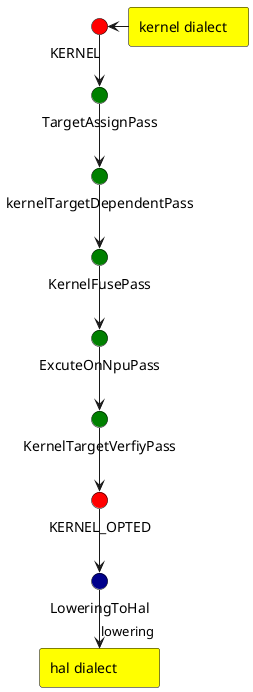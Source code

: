 @startuml
!define RECTANGLE class

skinparam stereotypeDisplay none

hide stereotype
skinparam minClassWidth 100
skinparam nodesep 20
skinparam ranksep 5
'skinparam packageStyle rectangle
'skinparam linetype ortho
'skinparam arrowThickness 1


skinparam rectangle {
    BackgroundColor White
    BorderColor Black
}

skinparam rectangle<<dialect>> {
    BackgroundColor Yellow
    BorderColor Black
    FontColor Black
}

skinparam interface<<compilephase>> {
    BackgroundColor Red
    BorderColor Black
    FontColor Black
}

skinparam interface<<pass>> {
    BackgroundColor Green
    BorderColor Black
    FontColor Black
}

skinparam interface<<conversion>> {
    BackgroundColor DarkBlue
    BorderColor Black
    FontColor Black
}

rectangle "kernel dialect" as kernel <<dialect>>
rectangle "hal dialect" as hal <<dialect>>


() "KERNEL" as KERNEL <<compilephase>>
() "KERNEL_OPTED" as KERNEL_OPTED <<compilephase>>


() "TargetAssignPass" as TargetAssignPass <<pass>>
() "kernelTargetDependentPass" as kernelTargetDependentPass <<pass>>
() "KernelFusePass" as KernelFusePass <<pass>>
() "ExcuteOnNpuPass" as ExcuteOnNpuPass <<pass>>
() "KernelTargetVerfiyPass" as KernelTargetVerfiyPass <<pass>>
() "LoweringToHal" as LoweringToHal <<conversion>>

' 连接关系


kernel -left-> KERNEL
KERNEL -->TargetAssignPass
TargetAssignPass --> kernelTargetDependentPass
kernelTargetDependentPass --> KernelFusePass
KernelFusePass --> ExcuteOnNpuPass
ExcuteOnNpuPass --> KernelTargetVerfiyPass
KernelTargetVerfiyPass --> KERNEL_OPTED
KERNEL_OPTED --> LoweringToHal
LoweringToHal --> hal :lowering
@enduml
